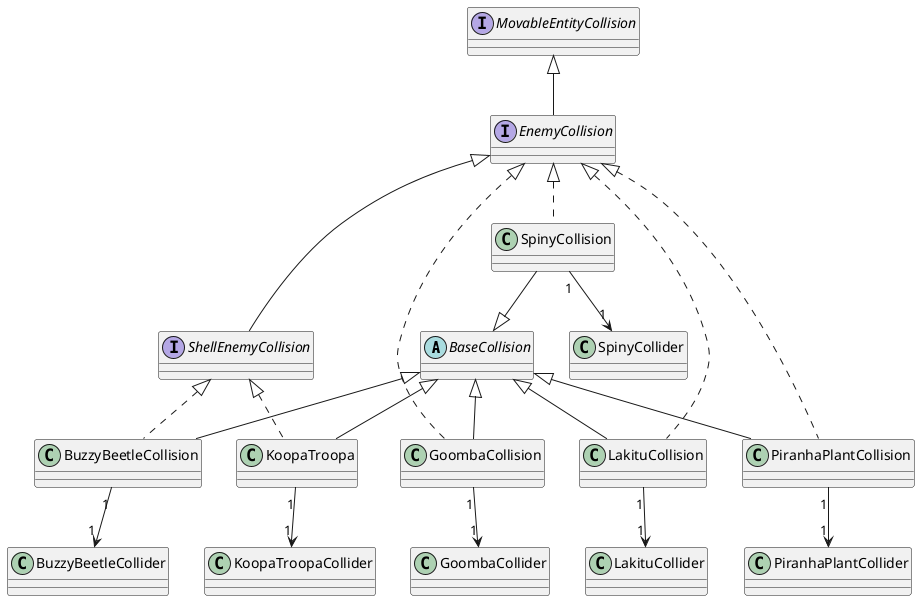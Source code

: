 @startuml Enemies

abstract BaseCollision

interface EnemyCollision
interface ShellEnemyCollision
interface MovableEntityCollision

EnemyCollision -u-|> MovableEntityCollision

ShellEnemyCollision -u-|> EnemyCollision

BuzzyBeetleCollision .u.|> ShellEnemyCollision
BuzzyBeetleCollision -u-|> BaseCollision
BuzzyBeetleCollision "1" --> "1" BuzzyBeetleCollider

GoombaCollision .u.|> EnemyCollision
GoombaCollision -u-|> BaseCollision 
GoombaCollision "1" --> "1" GoombaCollider

KoopaTroopa .u.|> ShellEnemyCollision
KoopaTroopa -u-|> BaseCollision
KoopaTroopa "1" --> "1" KoopaTroopaCollider

LakituCollision .u.|> EnemyCollision
LakituCollision -u-|> BaseCollision 
LakituCollision "1" --> "1" LakituCollider

PiranhaPlantCollision .u.|> EnemyCollision
PiranhaPlantCollision -u-|> BaseCollision
PiranhaPlantCollision "1" --> "1" PiranhaPlantCollider

SpinyCollision .u.|> EnemyCollision
SpinyCollision --|> BaseCollision
SpinyCollision "1" --> "1" SpinyCollider

@enduml